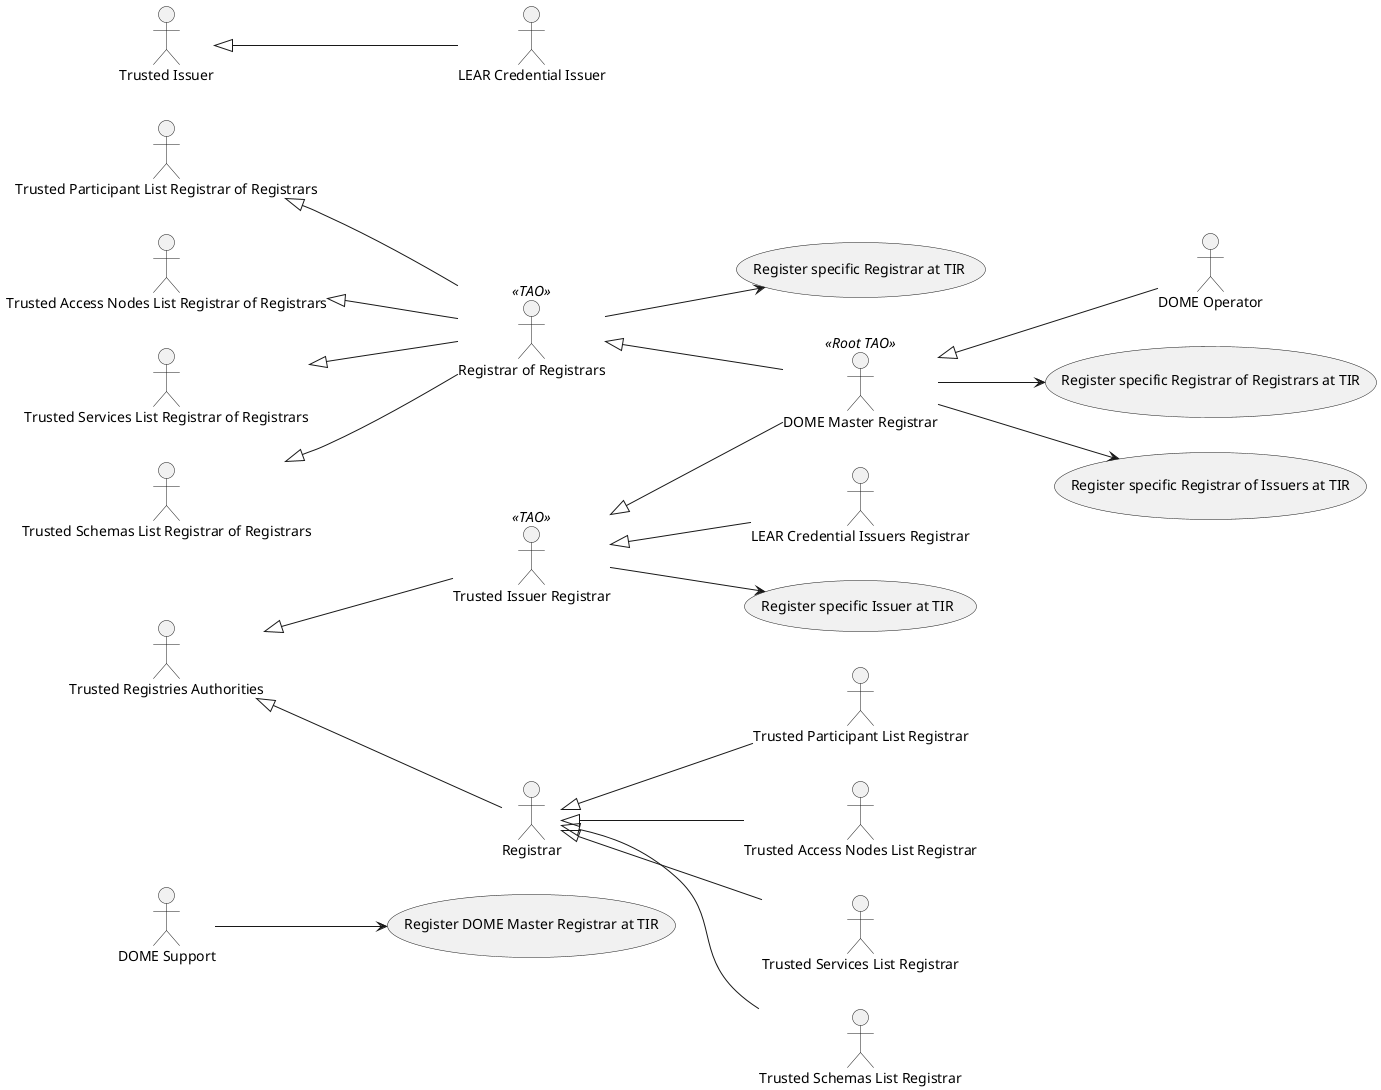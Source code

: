 @startuml useCaseDiagram
left to right direction
!define RECTANGLE class



actor "DOME Support" as domeSupport 
actor "DOME Master Registrar" <<Root TAO>> as  domeMasterResgistrar
actor "DOME Operator" as domeOp
actor "Registrar of Registrars" <<TAO>> as registrarOfRegistrars
actor "Trusted Participant List Registrar of Registrars" as tplRegistrarOfRegistrars
actor "Trusted Access Nodes List Registrar of Registrars" as tanlRegistrarOfRegistrars
actor "Trusted Services List Registrar of Registrars" as tslRegistrarOfRegistrars
actor "Trusted Schemas List Registrar of Registrars" as tschemaslRegistrarOfRegistrars
tplRegistrarOfRegistrars <|-- registrarOfRegistrars
tanlRegistrarOfRegistrars <|-- registrarOfRegistrars
tslRegistrarOfRegistrars <|-- registrarOfRegistrars
tschemaslRegistrarOfRegistrars <|-- registrarOfRegistrars
actor "Trusted Issuer Registrar" <<TAO>> as tiRegistrar
actor "LEAR Credential Issuers Registrar" as lcilRegistrar
tiRegistrar <|-- lcilRegistrar 

actor "Registrar" as registrar 
actor "Trusted Participant List Registrar" as tplRegistrar 
actor "Trusted Access Nodes List Registrar" as tanlRegistrar 
actor "Trusted Services List Registrar" as tslRegistrar 
actor "Trusted Schemas List Registrar" as tschemaslRegistrar
registrar <|-- tplRegistrar 
registrar <|-- tanlRegistrar 
registrar <|-- tslRegistrar 
registrar <|-- tschemaslRegistrar
actor "Trusted Issuer" as ti
actor "LEAR Credential Issuer" as learCredentialIssuer 
ti <|-- learCredentialIssuer 

actor "Trusted Registries Authorities" as tra
tra <|-- registrar
tra <|-- tiRegistrar



domeMasterResgistrar <|-- domeOp
registrarOfRegistrars <|-- domeMasterResgistrar
tiRegistrar <|-- domeMasterResgistrar

usecase "Register DOME Master Registrar at TIR" as registerRootTAO
usecase "Register specific Registrar of Registrars at TIR" as registerTAO 
usecase "Register specific Registrar of Issuers at TIR" as registerTAOIssuers
usecase "Register specific Registrar at TIR" as registerRegistrar
usecase "Register specific Issuer at TIR" as registerIssuer

domeSupport --> registerRootTAO
domeMasterResgistrar --> registerTAO
domeMasterResgistrar --> registerTAOIssuers

registrarOfRegistrars --> registerRegistrar 
tiRegistrar --> registerIssuer





@enduml
